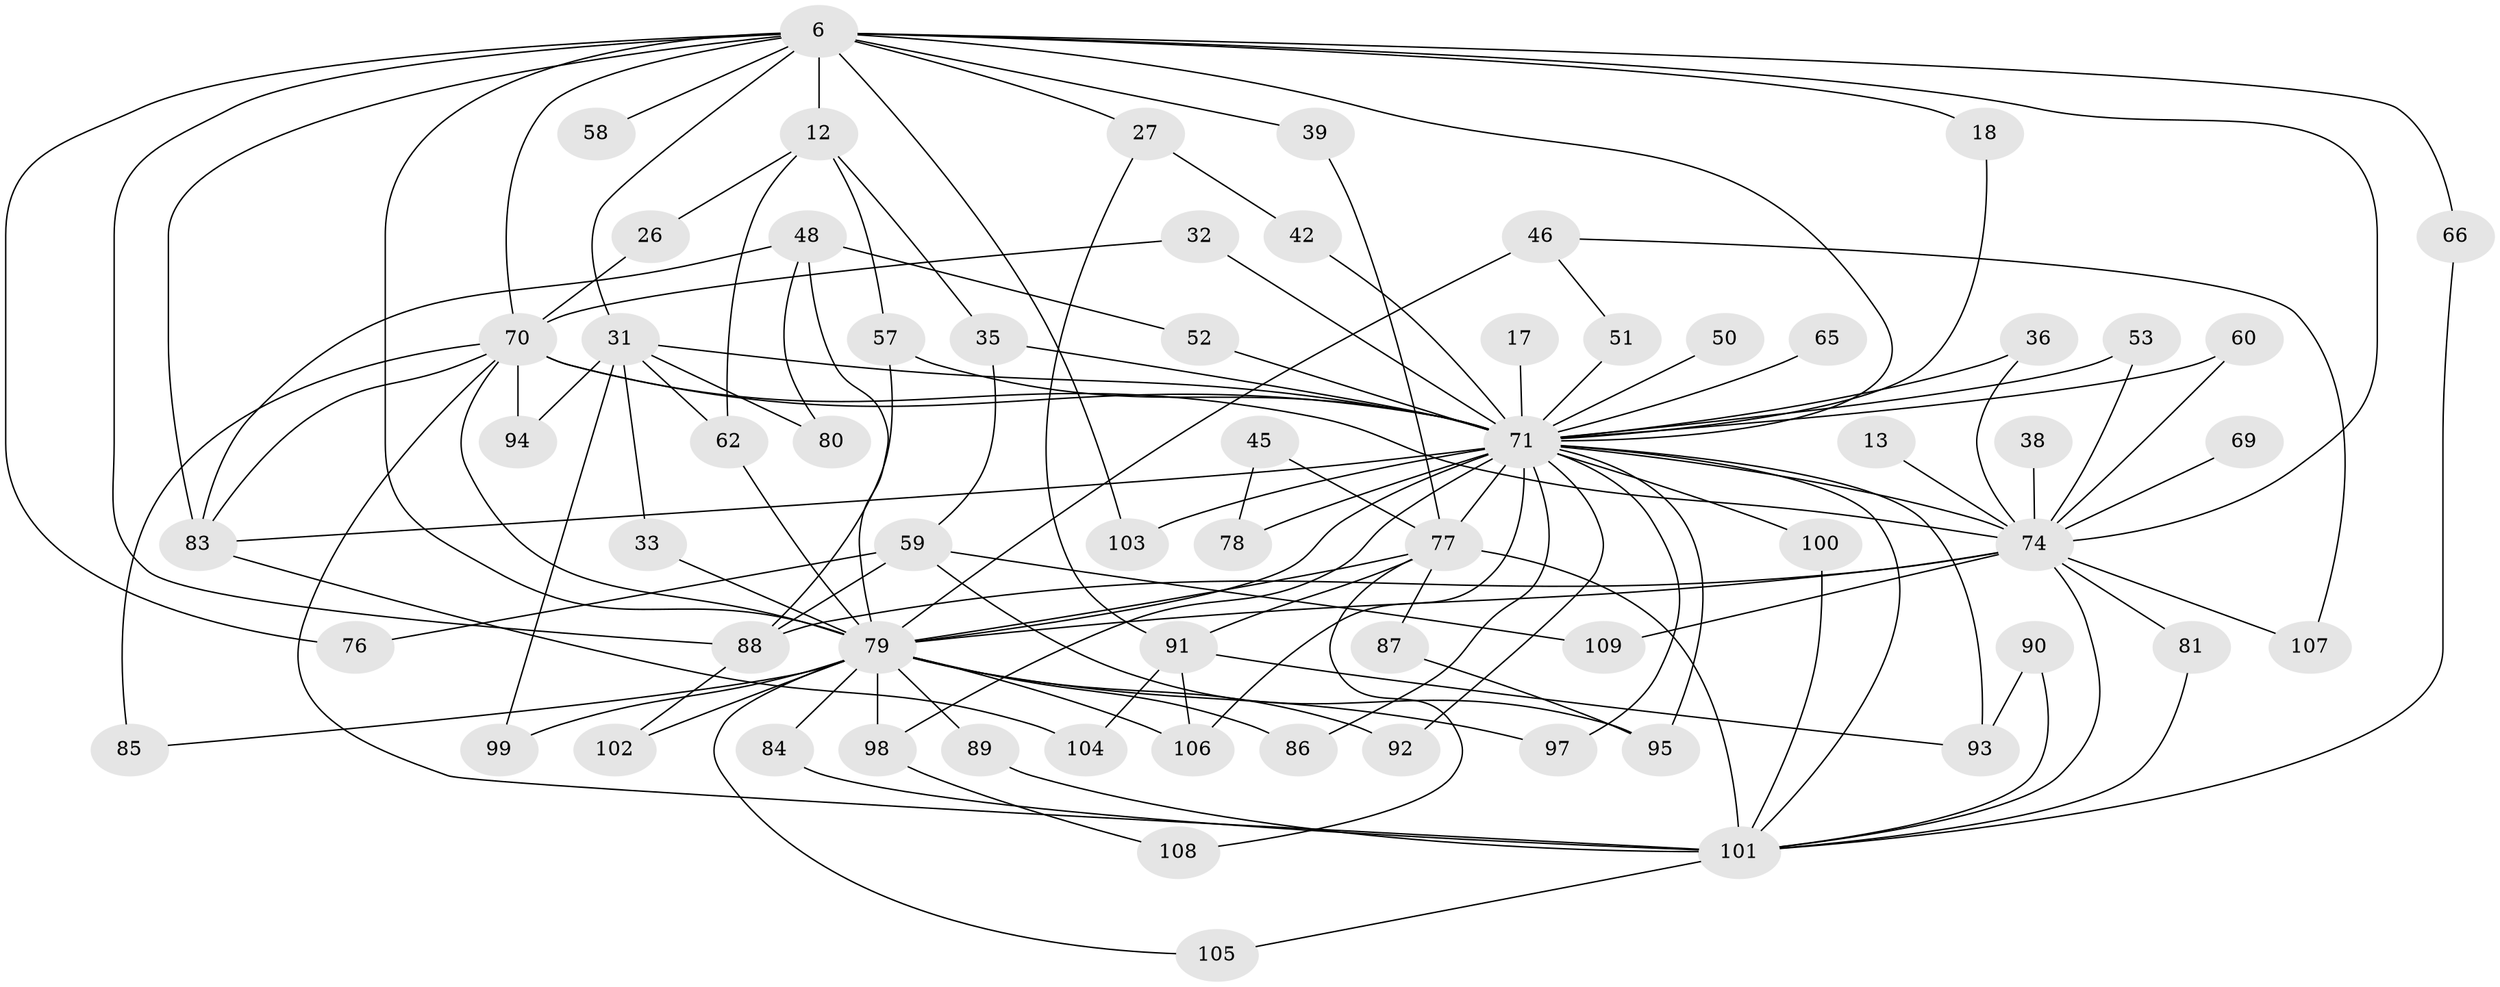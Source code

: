 // original degree distribution, {24: 0.009174311926605505, 37: 0.009174311926605505, 18: 0.01834862385321101, 17: 0.01834862385321101, 20: 0.01834862385321101, 13: 0.009174311926605505, 14: 0.009174311926605505, 4: 0.11009174311926606, 6: 0.03669724770642202, 2: 0.5137614678899083, 5: 0.045871559633027525, 3: 0.1743119266055046, 7: 0.01834862385321101, 8: 0.009174311926605505}
// Generated by graph-tools (version 1.1) at 2025/48/03/04/25 21:48:33]
// undirected, 65 vertices, 125 edges
graph export_dot {
graph [start="1"]
  node [color=gray90,style=filled];
  6 [super="+5"];
  12;
  13;
  17;
  18;
  26;
  27 [super="+24"];
  31 [super="+29"];
  32;
  33;
  35;
  36;
  38;
  39;
  42;
  45;
  46;
  48;
  50;
  51;
  52;
  53;
  57 [super="+43"];
  58;
  59 [super="+54"];
  60;
  62 [super="+40"];
  65;
  66;
  69;
  70 [super="+19+61+9"];
  71 [super="+11+56+2"];
  74 [super="+67+49"];
  76;
  77 [super="+23+22"];
  78;
  79 [super="+75+10"];
  80;
  81;
  83 [super="+20+82+63"];
  84;
  85;
  86;
  87;
  88 [super="+28"];
  89;
  90;
  91 [super="+44"];
  92;
  93 [super="+15"];
  94;
  95 [super="+16"];
  97;
  98 [super="+55"];
  99;
  100;
  101 [super="+73+72"];
  102;
  103 [super="+68"];
  104;
  105;
  106 [super="+96"];
  107;
  108;
  109;
  6 -- 12 [weight=2];
  6 -- 18;
  6 -- 27 [weight=2];
  6 -- 58 [weight=2];
  6 -- 66;
  6 -- 39;
  6 -- 103 [weight=2];
  6 -- 76;
  6 -- 31;
  6 -- 70 [weight=5];
  6 -- 83;
  6 -- 88;
  6 -- 71 [weight=5];
  6 -- 79 [weight=5];
  6 -- 74 [weight=4];
  12 -- 26;
  12 -- 35;
  12 -- 62;
  12 -- 57;
  13 -- 74 [weight=2];
  17 -- 71 [weight=2];
  18 -- 71;
  26 -- 70;
  27 -- 42;
  27 -- 91;
  31 -- 80;
  31 -- 33;
  31 -- 99;
  31 -- 94;
  31 -- 62;
  31 -- 71 [weight=2];
  32 -- 70;
  32 -- 71;
  33 -- 79;
  35 -- 59;
  35 -- 71;
  36 -- 71;
  36 -- 74;
  38 -- 74;
  39 -- 77;
  42 -- 71;
  45 -- 78;
  45 -- 77 [weight=2];
  46 -- 51;
  46 -- 107;
  46 -- 79 [weight=2];
  48 -- 52;
  48 -- 80;
  48 -- 83;
  48 -- 79 [weight=2];
  50 -- 71 [weight=2];
  51 -- 71;
  52 -- 71;
  53 -- 71;
  53 -- 74;
  57 -- 88;
  57 -- 71;
  59 -- 76;
  59 -- 88 [weight=2];
  59 -- 109;
  59 -- 95;
  60 -- 71;
  60 -- 74;
  62 -- 79;
  65 -- 71;
  66 -- 101;
  69 -- 74 [weight=2];
  70 -- 94;
  70 -- 85;
  70 -- 71 [weight=7];
  70 -- 74 [weight=7];
  70 -- 83;
  70 -- 79 [weight=5];
  70 -- 101;
  71 -- 79 [weight=5];
  71 -- 97;
  71 -- 100;
  71 -- 77 [weight=3];
  71 -- 78;
  71 -- 83 [weight=3];
  71 -- 86;
  71 -- 92;
  71 -- 93 [weight=2];
  71 -- 95 [weight=2];
  71 -- 98;
  71 -- 103;
  71 -- 106 [weight=2];
  71 -- 74 [weight=7];
  71 -- 101;
  74 -- 79 [weight=4];
  74 -- 81;
  74 -- 88;
  74 -- 107;
  74 -- 109;
  74 -- 101;
  77 -- 108;
  77 -- 91;
  77 -- 87;
  77 -- 79 [weight=2];
  77 -- 101 [weight=4];
  79 -- 89;
  79 -- 84;
  79 -- 85;
  79 -- 86;
  79 -- 92;
  79 -- 97;
  79 -- 98 [weight=2];
  79 -- 99;
  79 -- 102;
  79 -- 105;
  79 -- 106;
  81 -- 101;
  83 -- 104;
  84 -- 101;
  87 -- 95;
  88 -- 102;
  89 -- 101;
  90 -- 93;
  90 -- 101;
  91 -- 104;
  91 -- 106;
  91 -- 93;
  98 -- 108;
  100 -- 101;
  101 -- 105;
}
